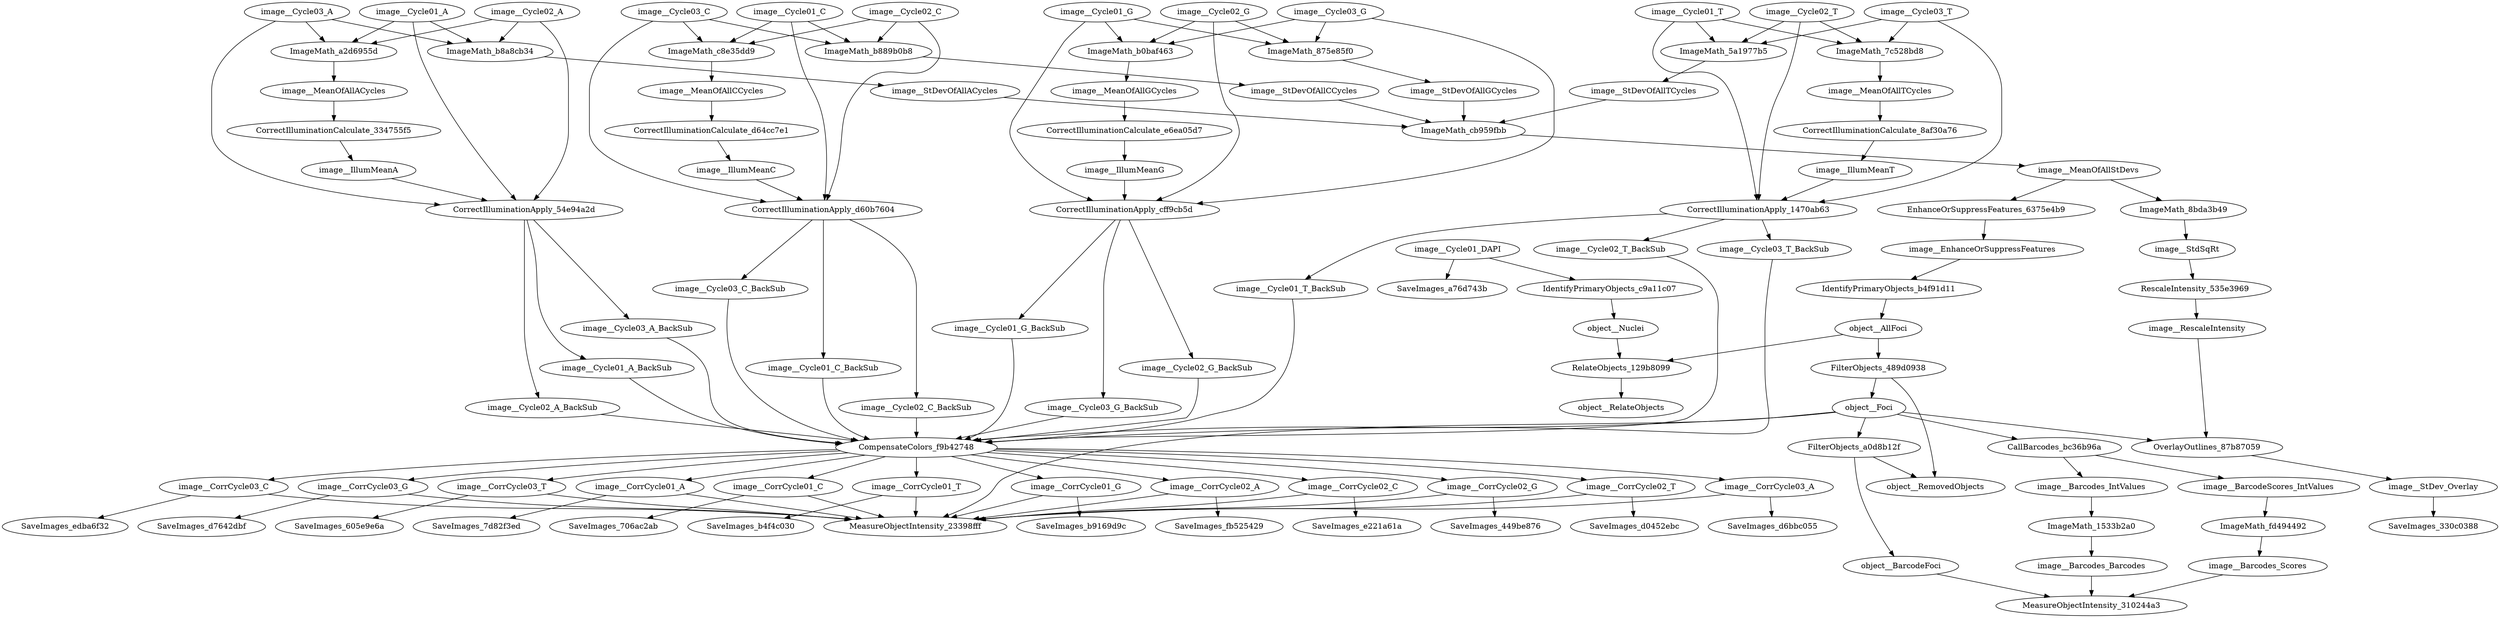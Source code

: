 strict digraph {
CallBarcodes_bc36b96a [type=module];
CompensateColors_f9b42748 [type=module];
CorrectIlluminationApply_1470ab63 [type=module];
CorrectIlluminationApply_54e94a2d [type=module];
CorrectIlluminationApply_cff9cb5d [type=module];
CorrectIlluminationApply_d60b7604 [type=module];
CorrectIlluminationCalculate_334755f5 [type=module];
CorrectIlluminationCalculate_8af30a76 [type=module];
CorrectIlluminationCalculate_d64cc7e1 [type=module];
CorrectIlluminationCalculate_e6ea05d7 [type=module];
EnhanceOrSuppressFeatures_6375e4b9 [type=module];
FilterObjects_489d0938 [type=module];
FilterObjects_a0d8b12f [type=module];
IdentifyPrimaryObjects_b4f91d11 [type=module];
IdentifyPrimaryObjects_c9a11c07 [type=module];
ImageMath_1533b2a0 [type=module];
ImageMath_5a1977b5 [type=module];
ImageMath_7c528bd8 [type=module];
ImageMath_875e85f0 [type=module];
ImageMath_8bda3b49 [type=module];
ImageMath_a2d6955d [type=module];
ImageMath_b0baf463 [type=module];
ImageMath_b889b0b8 [type=module];
ImageMath_b8a8cb34 [type=module];
ImageMath_c8e35dd9 [type=module];
ImageMath_cb959fbb [type=module];
ImageMath_fd494492 [type=module];
MeasureObjectIntensity_23398fff [type=module];
MeasureObjectIntensity_310244a3 [type=module];
OverlayOutlines_87b87059 [type=module];
RelateObjects_129b8099 [type=module];
RescaleIntensity_535e3969 [type=module];
SaveImages_330c0388 [type=module];
SaveImages_449be876 [type=module];
SaveImages_605e9e6a [type=module];
SaveImages_706ac2ab [type=module];
SaveImages_7d82f3ed [type=module];
SaveImages_a76d743b [type=module];
SaveImages_b4f4c030 [type=module];
SaveImages_b9169d9c [type=module];
SaveImages_d0452ebc [type=module];
SaveImages_d6bbc055 [type=module];
SaveImages_d7642dbf [type=module];
SaveImages_e221a61a [type=module];
SaveImages_edba6f32 [type=module];
SaveImages_fb525429 [type=module];
image__BarcodeScores_IntValues [type=image];
image__Barcodes_Barcodes [type=image];
image__Barcodes_IntValues [type=image];
image__Barcodes_Scores [type=image];
image__CorrCycle01_A [type=image];
image__CorrCycle01_C [type=image];
image__CorrCycle01_G [type=image];
image__CorrCycle01_T [type=image];
image__CorrCycle02_A [type=image];
image__CorrCycle02_C [type=image];
image__CorrCycle02_G [type=image];
image__CorrCycle02_T [type=image];
image__CorrCycle03_A [type=image];
image__CorrCycle03_C [type=image];
image__CorrCycle03_G [type=image];
image__CorrCycle03_T [type=image];
image__Cycle01_A [type=image];
image__Cycle01_A_BackSub [type=image];
image__Cycle01_C [type=image];
image__Cycle01_C_BackSub [type=image];
image__Cycle01_DAPI [type=image];
image__Cycle01_G [type=image];
image__Cycle01_G_BackSub [type=image];
image__Cycle01_T [type=image];
image__Cycle01_T_BackSub [type=image];
image__Cycle02_A [type=image];
image__Cycle02_A_BackSub [type=image];
image__Cycle02_C [type=image];
image__Cycle02_C_BackSub [type=image];
image__Cycle02_G [type=image];
image__Cycle02_G_BackSub [type=image];
image__Cycle02_T [type=image];
image__Cycle02_T_BackSub [type=image];
image__Cycle03_A [type=image];
image__Cycle03_A_BackSub [type=image];
image__Cycle03_C [type=image];
image__Cycle03_C_BackSub [type=image];
image__Cycle03_G [type=image];
image__Cycle03_G_BackSub [type=image];
image__Cycle03_T [type=image];
image__Cycle03_T_BackSub [type=image];
image__EnhanceOrSuppressFeatures [type=image];
image__IllumMeanA [type=image];
image__IllumMeanC [type=image];
image__IllumMeanG [type=image];
image__IllumMeanT [type=image];
image__MeanOfAllACycles [type=image];
image__MeanOfAllCCycles [type=image];
image__MeanOfAllGCycles [type=image];
image__MeanOfAllStDevs [type=image];
image__MeanOfAllTCycles [type=image];
image__RescaleIntensity [type=image];
image__StDevOfAllACycles [type=image];
image__StDevOfAllCCycles [type=image];
image__StDevOfAllGCycles [type=image];
image__StDevOfAllTCycles [type=image];
image__StDev_Overlay [type=image];
image__StdSqRt [type=image];
object__AllFoci [type=object];
object__BarcodeFoci [type=object];
object__Foci [type=object];
object__Nuclei [type=object];
object__RelateObjects [type=object];
object__RemovedObjects [type=object];
CallBarcodes_bc36b96a -> image__BarcodeScores_IntValues;
CallBarcodes_bc36b96a -> image__Barcodes_IntValues;
CompensateColors_f9b42748 -> image__CorrCycle01_A;
CompensateColors_f9b42748 -> image__CorrCycle01_C;
CompensateColors_f9b42748 -> image__CorrCycle01_G;
CompensateColors_f9b42748 -> image__CorrCycle01_T;
CompensateColors_f9b42748 -> image__CorrCycle02_A;
CompensateColors_f9b42748 -> image__CorrCycle02_C;
CompensateColors_f9b42748 -> image__CorrCycle02_G;
CompensateColors_f9b42748 -> image__CorrCycle02_T;
CompensateColors_f9b42748 -> image__CorrCycle03_A;
CompensateColors_f9b42748 -> image__CorrCycle03_C;
CompensateColors_f9b42748 -> image__CorrCycle03_G;
CompensateColors_f9b42748 -> image__CorrCycle03_T;
CorrectIlluminationApply_1470ab63 -> image__Cycle01_T_BackSub;
CorrectIlluminationApply_1470ab63 -> image__Cycle02_T_BackSub;
CorrectIlluminationApply_1470ab63 -> image__Cycle03_T_BackSub;
CorrectIlluminationApply_54e94a2d -> image__Cycle01_A_BackSub;
CorrectIlluminationApply_54e94a2d -> image__Cycle02_A_BackSub;
CorrectIlluminationApply_54e94a2d -> image__Cycle03_A_BackSub;
CorrectIlluminationApply_cff9cb5d -> image__Cycle01_G_BackSub;
CorrectIlluminationApply_cff9cb5d -> image__Cycle02_G_BackSub;
CorrectIlluminationApply_cff9cb5d -> image__Cycle03_G_BackSub;
CorrectIlluminationApply_d60b7604 -> image__Cycle01_C_BackSub;
CorrectIlluminationApply_d60b7604 -> image__Cycle02_C_BackSub;
CorrectIlluminationApply_d60b7604 -> image__Cycle03_C_BackSub;
CorrectIlluminationCalculate_334755f5 -> image__IllumMeanA;
CorrectIlluminationCalculate_8af30a76 -> image__IllumMeanT;
CorrectIlluminationCalculate_d64cc7e1 -> image__IllumMeanC;
CorrectIlluminationCalculate_e6ea05d7 -> image__IllumMeanG;
EnhanceOrSuppressFeatures_6375e4b9 -> image__EnhanceOrSuppressFeatures;
FilterObjects_489d0938 -> object__Foci;
FilterObjects_489d0938 -> object__RemovedObjects;
FilterObjects_a0d8b12f -> object__BarcodeFoci;
FilterObjects_a0d8b12f -> object__RemovedObjects;
IdentifyPrimaryObjects_b4f91d11 -> object__AllFoci;
IdentifyPrimaryObjects_c9a11c07 -> object__Nuclei;
ImageMath_1533b2a0 -> image__Barcodes_Barcodes;
ImageMath_5a1977b5 -> image__StDevOfAllTCycles;
ImageMath_7c528bd8 -> image__MeanOfAllTCycles;
ImageMath_875e85f0 -> image__StDevOfAllGCycles;
ImageMath_8bda3b49 -> image__StdSqRt;
ImageMath_a2d6955d -> image__MeanOfAllACycles;
ImageMath_b0baf463 -> image__MeanOfAllGCycles;
ImageMath_b889b0b8 -> image__StDevOfAllCCycles;
ImageMath_b8a8cb34 -> image__StDevOfAllACycles;
ImageMath_c8e35dd9 -> image__MeanOfAllCCycles;
ImageMath_cb959fbb -> image__MeanOfAllStDevs;
ImageMath_fd494492 -> image__Barcodes_Scores;
OverlayOutlines_87b87059 -> image__StDev_Overlay;
RelateObjects_129b8099 -> object__RelateObjects;
RescaleIntensity_535e3969 -> image__RescaleIntensity;
image__BarcodeScores_IntValues -> ImageMath_fd494492;
image__Barcodes_Barcodes -> MeasureObjectIntensity_310244a3;
image__Barcodes_IntValues -> ImageMath_1533b2a0;
image__Barcodes_Scores -> MeasureObjectIntensity_310244a3;
image__CorrCycle01_A -> MeasureObjectIntensity_23398fff;
image__CorrCycle01_A -> SaveImages_7d82f3ed;
image__CorrCycle01_C -> MeasureObjectIntensity_23398fff;
image__CorrCycle01_C -> SaveImages_706ac2ab;
image__CorrCycle01_G -> MeasureObjectIntensity_23398fff;
image__CorrCycle01_G -> SaveImages_b9169d9c;
image__CorrCycle01_T -> MeasureObjectIntensity_23398fff;
image__CorrCycle01_T -> SaveImages_b4f4c030;
image__CorrCycle02_A -> MeasureObjectIntensity_23398fff;
image__CorrCycle02_A -> SaveImages_fb525429;
image__CorrCycle02_C -> MeasureObjectIntensity_23398fff;
image__CorrCycle02_C -> SaveImages_e221a61a;
image__CorrCycle02_G -> MeasureObjectIntensity_23398fff;
image__CorrCycle02_G -> SaveImages_449be876;
image__CorrCycle02_T -> MeasureObjectIntensity_23398fff;
image__CorrCycle02_T -> SaveImages_d0452ebc;
image__CorrCycle03_A -> MeasureObjectIntensity_23398fff;
image__CorrCycle03_A -> SaveImages_d6bbc055;
image__CorrCycle03_C -> MeasureObjectIntensity_23398fff;
image__CorrCycle03_C -> SaveImages_edba6f32;
image__CorrCycle03_G -> MeasureObjectIntensity_23398fff;
image__CorrCycle03_G -> SaveImages_d7642dbf;
image__CorrCycle03_T -> MeasureObjectIntensity_23398fff;
image__CorrCycle03_T -> SaveImages_605e9e6a;
image__Cycle01_A -> CorrectIlluminationApply_54e94a2d;
image__Cycle01_A -> ImageMath_a2d6955d;
image__Cycle01_A -> ImageMath_b8a8cb34;
image__Cycle01_A_BackSub -> CompensateColors_f9b42748;
image__Cycle01_C -> CorrectIlluminationApply_d60b7604;
image__Cycle01_C -> ImageMath_b889b0b8;
image__Cycle01_C -> ImageMath_c8e35dd9;
image__Cycle01_C_BackSub -> CompensateColors_f9b42748;
image__Cycle01_DAPI -> IdentifyPrimaryObjects_c9a11c07;
image__Cycle01_DAPI -> SaveImages_a76d743b;
image__Cycle01_G -> CorrectIlluminationApply_cff9cb5d;
image__Cycle01_G -> ImageMath_875e85f0;
image__Cycle01_G -> ImageMath_b0baf463;
image__Cycle01_G_BackSub -> CompensateColors_f9b42748;
image__Cycle01_T -> CorrectIlluminationApply_1470ab63;
image__Cycle01_T -> ImageMath_5a1977b5;
image__Cycle01_T -> ImageMath_7c528bd8;
image__Cycle01_T_BackSub -> CompensateColors_f9b42748;
image__Cycle02_A -> CorrectIlluminationApply_54e94a2d;
image__Cycle02_A -> ImageMath_a2d6955d;
image__Cycle02_A -> ImageMath_b8a8cb34;
image__Cycle02_A_BackSub -> CompensateColors_f9b42748;
image__Cycle02_C -> CorrectIlluminationApply_d60b7604;
image__Cycle02_C -> ImageMath_b889b0b8;
image__Cycle02_C -> ImageMath_c8e35dd9;
image__Cycle02_C_BackSub -> CompensateColors_f9b42748;
image__Cycle02_G -> CorrectIlluminationApply_cff9cb5d;
image__Cycle02_G -> ImageMath_875e85f0;
image__Cycle02_G -> ImageMath_b0baf463;
image__Cycle02_G_BackSub -> CompensateColors_f9b42748;
image__Cycle02_T -> CorrectIlluminationApply_1470ab63;
image__Cycle02_T -> ImageMath_5a1977b5;
image__Cycle02_T -> ImageMath_7c528bd8;
image__Cycle02_T_BackSub -> CompensateColors_f9b42748;
image__Cycle03_A -> CorrectIlluminationApply_54e94a2d;
image__Cycle03_A -> ImageMath_a2d6955d;
image__Cycle03_A -> ImageMath_b8a8cb34;
image__Cycle03_A_BackSub -> CompensateColors_f9b42748;
image__Cycle03_C -> CorrectIlluminationApply_d60b7604;
image__Cycle03_C -> ImageMath_b889b0b8;
image__Cycle03_C -> ImageMath_c8e35dd9;
image__Cycle03_C_BackSub -> CompensateColors_f9b42748;
image__Cycle03_G -> CorrectIlluminationApply_cff9cb5d;
image__Cycle03_G -> ImageMath_875e85f0;
image__Cycle03_G -> ImageMath_b0baf463;
image__Cycle03_G_BackSub -> CompensateColors_f9b42748;
image__Cycle03_T -> CorrectIlluminationApply_1470ab63;
image__Cycle03_T -> ImageMath_5a1977b5;
image__Cycle03_T -> ImageMath_7c528bd8;
image__Cycle03_T_BackSub -> CompensateColors_f9b42748;
image__EnhanceOrSuppressFeatures -> IdentifyPrimaryObjects_b4f91d11;
image__IllumMeanA -> CorrectIlluminationApply_54e94a2d;
image__IllumMeanC -> CorrectIlluminationApply_d60b7604;
image__IllumMeanG -> CorrectIlluminationApply_cff9cb5d;
image__IllumMeanT -> CorrectIlluminationApply_1470ab63;
image__MeanOfAllACycles -> CorrectIlluminationCalculate_334755f5;
image__MeanOfAllCCycles -> CorrectIlluminationCalculate_d64cc7e1;
image__MeanOfAllGCycles -> CorrectIlluminationCalculate_e6ea05d7;
image__MeanOfAllStDevs -> EnhanceOrSuppressFeatures_6375e4b9;
image__MeanOfAllStDevs -> ImageMath_8bda3b49;
image__MeanOfAllTCycles -> CorrectIlluminationCalculate_8af30a76;
image__RescaleIntensity -> OverlayOutlines_87b87059;
image__StDevOfAllACycles -> ImageMath_cb959fbb;
image__StDevOfAllCCycles -> ImageMath_cb959fbb;
image__StDevOfAllGCycles -> ImageMath_cb959fbb;
image__StDevOfAllTCycles -> ImageMath_cb959fbb;
image__StDev_Overlay -> SaveImages_330c0388;
image__StdSqRt -> RescaleIntensity_535e3969;
object__AllFoci -> FilterObjects_489d0938;
object__AllFoci -> RelateObjects_129b8099;
object__BarcodeFoci -> MeasureObjectIntensity_310244a3;
object__Foci -> CallBarcodes_bc36b96a;
object__Foci -> CompensateColors_f9b42748;
object__Foci -> FilterObjects_a0d8b12f;
object__Foci -> MeasureObjectIntensity_23398fff;
object__Foci -> OverlayOutlines_87b87059;
object__Nuclei -> RelateObjects_129b8099;
}
